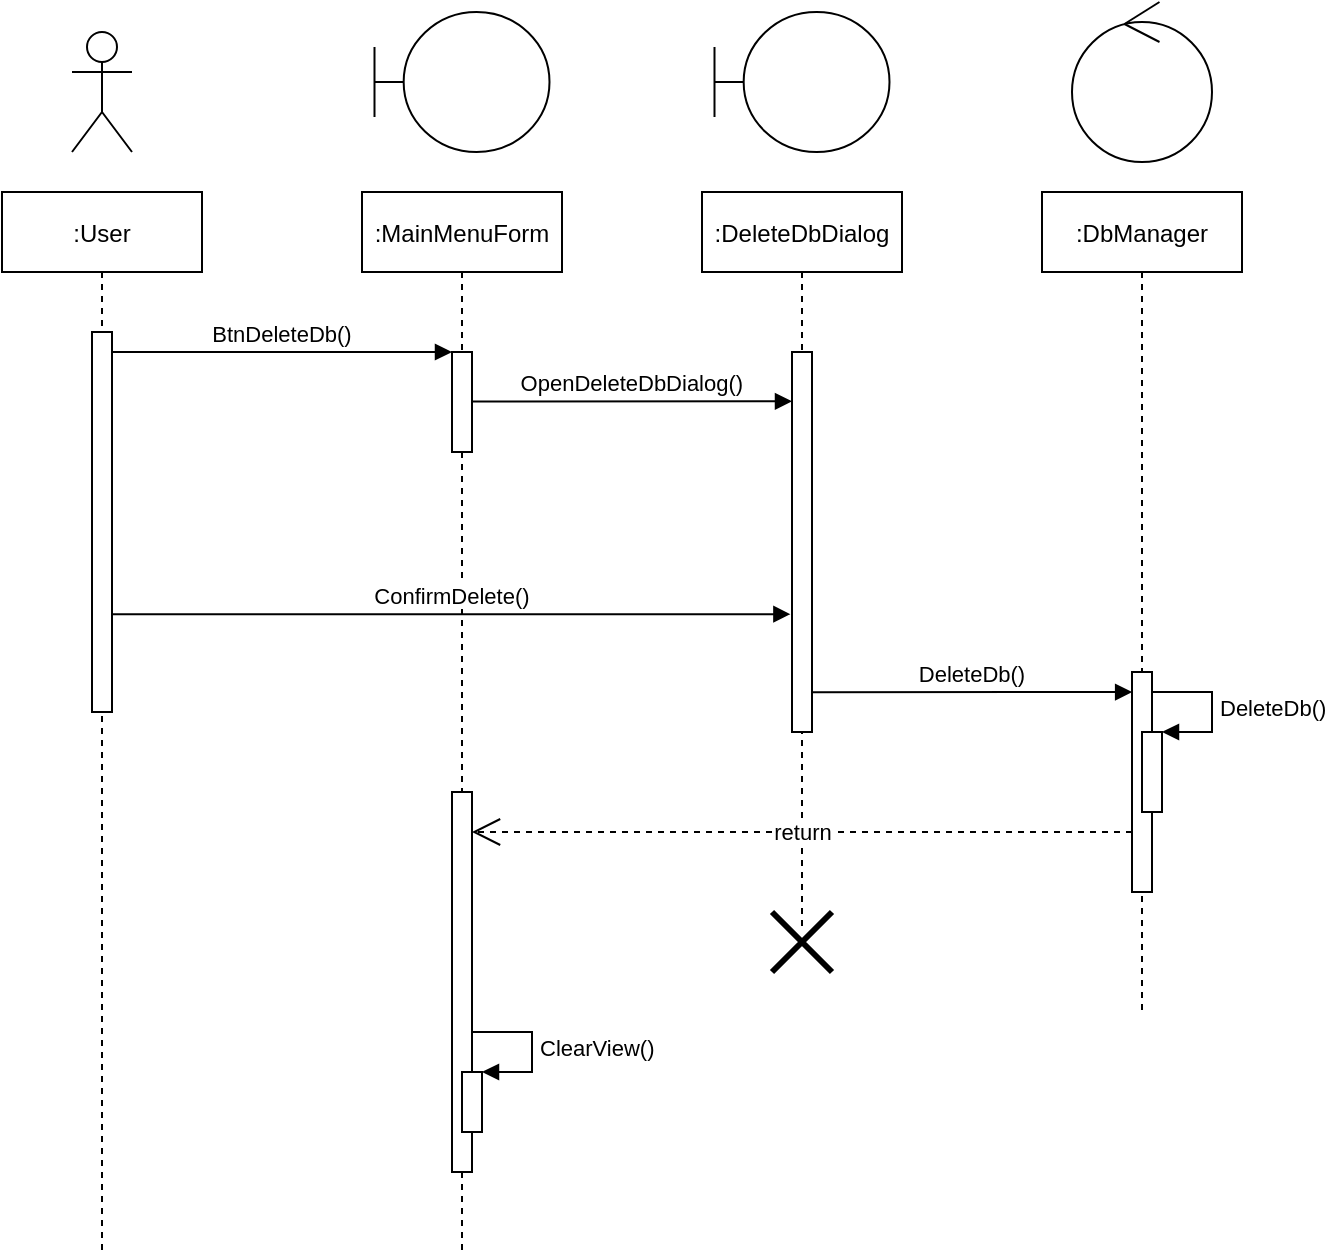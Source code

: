 <mxfile version="20.5.1" type="device"><diagram id="a9wYknwaYU6p1RAm8LxJ" name="Страница 1"><mxGraphModel dx="1022" dy="1699" grid="1" gridSize="10" guides="1" tooltips="1" connect="1" arrows="1" fold="1" page="1" pageScale="1" pageWidth="827" pageHeight="1169" math="0" shadow="0"><root><mxCell id="0"/><mxCell id="1" parent="0"/><mxCell id="3oVJrVMO-mu9_0Bvj0Lk-1" value=":User" style="shape=umlLifeline;perimeter=lifelinePerimeter;container=1;collapsible=0;recursiveResize=0;rounded=0;shadow=0;strokeWidth=1;" vertex="1" parent="1"><mxGeometry x="120" y="80" width="100" height="530" as="geometry"/></mxCell><mxCell id="3oVJrVMO-mu9_0Bvj0Lk-2" value="" style="points=[];perimeter=orthogonalPerimeter;rounded=0;shadow=0;strokeWidth=1;" vertex="1" parent="3oVJrVMO-mu9_0Bvj0Lk-1"><mxGeometry x="45" y="70" width="10" height="190" as="geometry"/></mxCell><mxCell id="3oVJrVMO-mu9_0Bvj0Lk-4" value=":MainMenuForm" style="shape=umlLifeline;perimeter=lifelinePerimeter;container=1;collapsible=0;recursiveResize=0;rounded=0;shadow=0;strokeWidth=1;" vertex="1" parent="1"><mxGeometry x="300" y="80" width="100" height="530" as="geometry"/></mxCell><mxCell id="3oVJrVMO-mu9_0Bvj0Lk-5" value="" style="points=[];perimeter=orthogonalPerimeter;rounded=0;shadow=0;strokeWidth=1;" vertex="1" parent="3oVJrVMO-mu9_0Bvj0Lk-4"><mxGeometry x="45" y="80" width="10" height="50" as="geometry"/></mxCell><mxCell id="3oVJrVMO-mu9_0Bvj0Lk-6" value="" style="html=1;points=[];perimeter=orthogonalPerimeter;" vertex="1" parent="3oVJrVMO-mu9_0Bvj0Lk-4"><mxGeometry x="45" y="300" width="10" height="190" as="geometry"/></mxCell><mxCell id="3oVJrVMO-mu9_0Bvj0Lk-7" value="" style="html=1;points=[];perimeter=orthogonalPerimeter;" vertex="1" parent="3oVJrVMO-mu9_0Bvj0Lk-4"><mxGeometry x="50" y="440" width="10" height="30" as="geometry"/></mxCell><mxCell id="3oVJrVMO-mu9_0Bvj0Lk-8" value="ClearView()" style="edgeStyle=orthogonalEdgeStyle;html=1;align=left;spacingLeft=2;endArrow=block;rounded=0;entryX=1;entryY=0;" edge="1" parent="3oVJrVMO-mu9_0Bvj0Lk-4" target="3oVJrVMO-mu9_0Bvj0Lk-7"><mxGeometry relative="1" as="geometry"><mxPoint x="55" y="420" as="sourcePoint"/><Array as="points"><mxPoint x="85" y="420"/></Array></mxGeometry></mxCell><mxCell id="3oVJrVMO-mu9_0Bvj0Lk-9" value="BtnDeleteDb()" style="verticalAlign=bottom;endArrow=block;entryX=0;entryY=0;shadow=0;strokeWidth=1;" edge="1" parent="1" source="3oVJrVMO-mu9_0Bvj0Lk-2" target="3oVJrVMO-mu9_0Bvj0Lk-5"><mxGeometry relative="1" as="geometry"><mxPoint x="275" y="160" as="sourcePoint"/></mxGeometry></mxCell><mxCell id="3oVJrVMO-mu9_0Bvj0Lk-10" value=":DeleteDbDialog" style="shape=umlLifeline;perimeter=lifelinePerimeter;container=1;collapsible=0;recursiveResize=0;rounded=0;shadow=0;strokeWidth=1;" vertex="1" parent="1"><mxGeometry x="470" y="80" width="100" height="370" as="geometry"/></mxCell><mxCell id="3oVJrVMO-mu9_0Bvj0Lk-11" value="" style="points=[];perimeter=orthogonalPerimeter;rounded=0;shadow=0;strokeWidth=1;" vertex="1" parent="3oVJrVMO-mu9_0Bvj0Lk-10"><mxGeometry x="45" y="80" width="10" height="190" as="geometry"/></mxCell><mxCell id="3oVJrVMO-mu9_0Bvj0Lk-12" value="OpenDeleteDbDialog()" style="verticalAlign=bottom;endArrow=block;entryX=0;entryY=0;shadow=0;strokeWidth=1;exitX=0.993;exitY=0.496;exitDx=0;exitDy=0;exitPerimeter=0;" edge="1" parent="3oVJrVMO-mu9_0Bvj0Lk-10" source="3oVJrVMO-mu9_0Bvj0Lk-5"><mxGeometry relative="1" as="geometry"><mxPoint x="-110" y="105" as="sourcePoint"/><mxPoint x="45" y="104.66" as="targetPoint"/></mxGeometry></mxCell><mxCell id="3oVJrVMO-mu9_0Bvj0Lk-13" value="DeleteDb()" style="verticalAlign=bottom;endArrow=block;entryX=0;entryY=0;shadow=0;strokeWidth=1;exitX=0.993;exitY=0.496;exitDx=0;exitDy=0;exitPerimeter=0;" edge="1" parent="3oVJrVMO-mu9_0Bvj0Lk-10"><mxGeometry relative="1" as="geometry"><mxPoint x="55" y="250.14" as="sourcePoint"/><mxPoint x="215.07" y="250" as="targetPoint"/></mxGeometry></mxCell><mxCell id="3oVJrVMO-mu9_0Bvj0Lk-14" value="" style="shape=umlDestroy;whiteSpace=wrap;html=1;strokeWidth=3;" vertex="1" parent="3oVJrVMO-mu9_0Bvj0Lk-10"><mxGeometry x="35" y="360" width="30" height="30" as="geometry"/></mxCell><mxCell id="3oVJrVMO-mu9_0Bvj0Lk-15" value=":DbManager" style="shape=umlLifeline;perimeter=lifelinePerimeter;container=1;collapsible=0;recursiveResize=0;rounded=0;shadow=0;strokeWidth=1;" vertex="1" parent="1"><mxGeometry x="640" y="80" width="100" height="410" as="geometry"/></mxCell><mxCell id="3oVJrVMO-mu9_0Bvj0Lk-16" value="" style="points=[];perimeter=orthogonalPerimeter;rounded=0;shadow=0;strokeWidth=1;" vertex="1" parent="3oVJrVMO-mu9_0Bvj0Lk-15"><mxGeometry x="45" y="240" width="10" height="110" as="geometry"/></mxCell><mxCell id="3oVJrVMO-mu9_0Bvj0Lk-17" value="" style="html=1;points=[];perimeter=orthogonalPerimeter;" vertex="1" parent="3oVJrVMO-mu9_0Bvj0Lk-15"><mxGeometry x="50" y="270" width="10" height="40" as="geometry"/></mxCell><mxCell id="3oVJrVMO-mu9_0Bvj0Lk-18" value="DeleteDb()" style="edgeStyle=orthogonalEdgeStyle;html=1;align=left;spacingLeft=2;endArrow=block;rounded=0;entryX=1;entryY=0;" edge="1" parent="3oVJrVMO-mu9_0Bvj0Lk-15" target="3oVJrVMO-mu9_0Bvj0Lk-17"><mxGeometry relative="1" as="geometry"><mxPoint x="55" y="250" as="sourcePoint"/><Array as="points"><mxPoint x="85" y="250"/></Array></mxGeometry></mxCell><mxCell id="3oVJrVMO-mu9_0Bvj0Lk-19" value="ConfirmDelete()" style="verticalAlign=bottom;endArrow=block;shadow=0;strokeWidth=1;exitX=1.046;exitY=0.743;exitDx=0;exitDy=0;exitPerimeter=0;entryX=-0.08;entryY=0.69;entryDx=0;entryDy=0;entryPerimeter=0;" edge="1" parent="1" source="3oVJrVMO-mu9_0Bvj0Lk-2" target="3oVJrVMO-mu9_0Bvj0Lk-11"><mxGeometry relative="1" as="geometry"><mxPoint x="179.72" y="290" as="sourcePoint"/><mxPoint x="510" y="290" as="targetPoint"/></mxGeometry></mxCell><mxCell id="3oVJrVMO-mu9_0Bvj0Lk-20" value="return" style="endArrow=open;endSize=12;dashed=1;html=1;rounded=0;" edge="1" parent="1" source="3oVJrVMO-mu9_0Bvj0Lk-16"><mxGeometry width="160" relative="1" as="geometry"><mxPoint x="610" y="410" as="sourcePoint"/><mxPoint x="355" y="400" as="targetPoint"/><Array as="points"><mxPoint x="560" y="400"/></Array></mxGeometry></mxCell><mxCell id="3oVJrVMO-mu9_0Bvj0Lk-21" value="" style="shape=umlBoundary;whiteSpace=wrap;html=1;" vertex="1" parent="1"><mxGeometry x="306.25" y="-10" width="87.5" height="70" as="geometry"/></mxCell><mxCell id="3oVJrVMO-mu9_0Bvj0Lk-22" value="" style="shape=umlBoundary;whiteSpace=wrap;html=1;" vertex="1" parent="1"><mxGeometry x="476.25" y="-10" width="87.5" height="70" as="geometry"/></mxCell><mxCell id="3oVJrVMO-mu9_0Bvj0Lk-23" value="" style="ellipse;shape=umlControl;whiteSpace=wrap;html=1;" vertex="1" parent="1"><mxGeometry x="655" y="-15" width="70" height="80" as="geometry"/></mxCell><mxCell id="3oVJrVMO-mu9_0Bvj0Lk-24" value="" style="shape=umlActor;verticalLabelPosition=bottom;verticalAlign=top;html=1;" vertex="1" parent="1"><mxGeometry x="155" width="30" height="60" as="geometry"/></mxCell></root></mxGraphModel></diagram></mxfile>